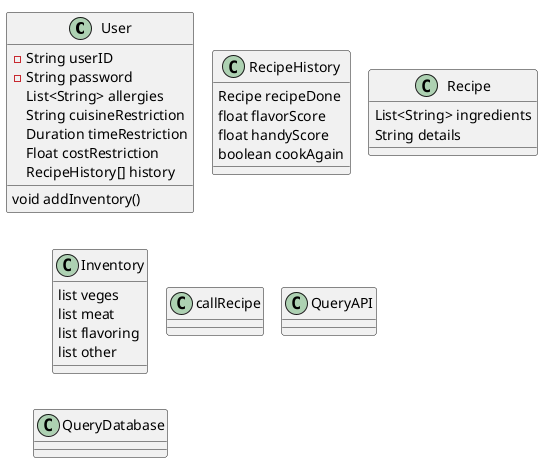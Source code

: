 @startuml
!pragma layout smetana
'https://plantuml.com/sequence-diagram

class User {
-String userID
-String password
List<String> allergies
String cuisineRestriction
Duration timeRestriction
Float costRestriction
RecipeHistory[] history

void addInventory()

}

class RecipeHistory{
Recipe recipeDone
float flavorScore
float handyScore
boolean cookAgain
}

class Recipe{
List<String> ingredients
String details
}

class Inventory {
list veges
list meat
list flavoring
list other
}

class callRecipe {
}

class QueryAPI {
}

class QueryDatabase {
}

@enduml